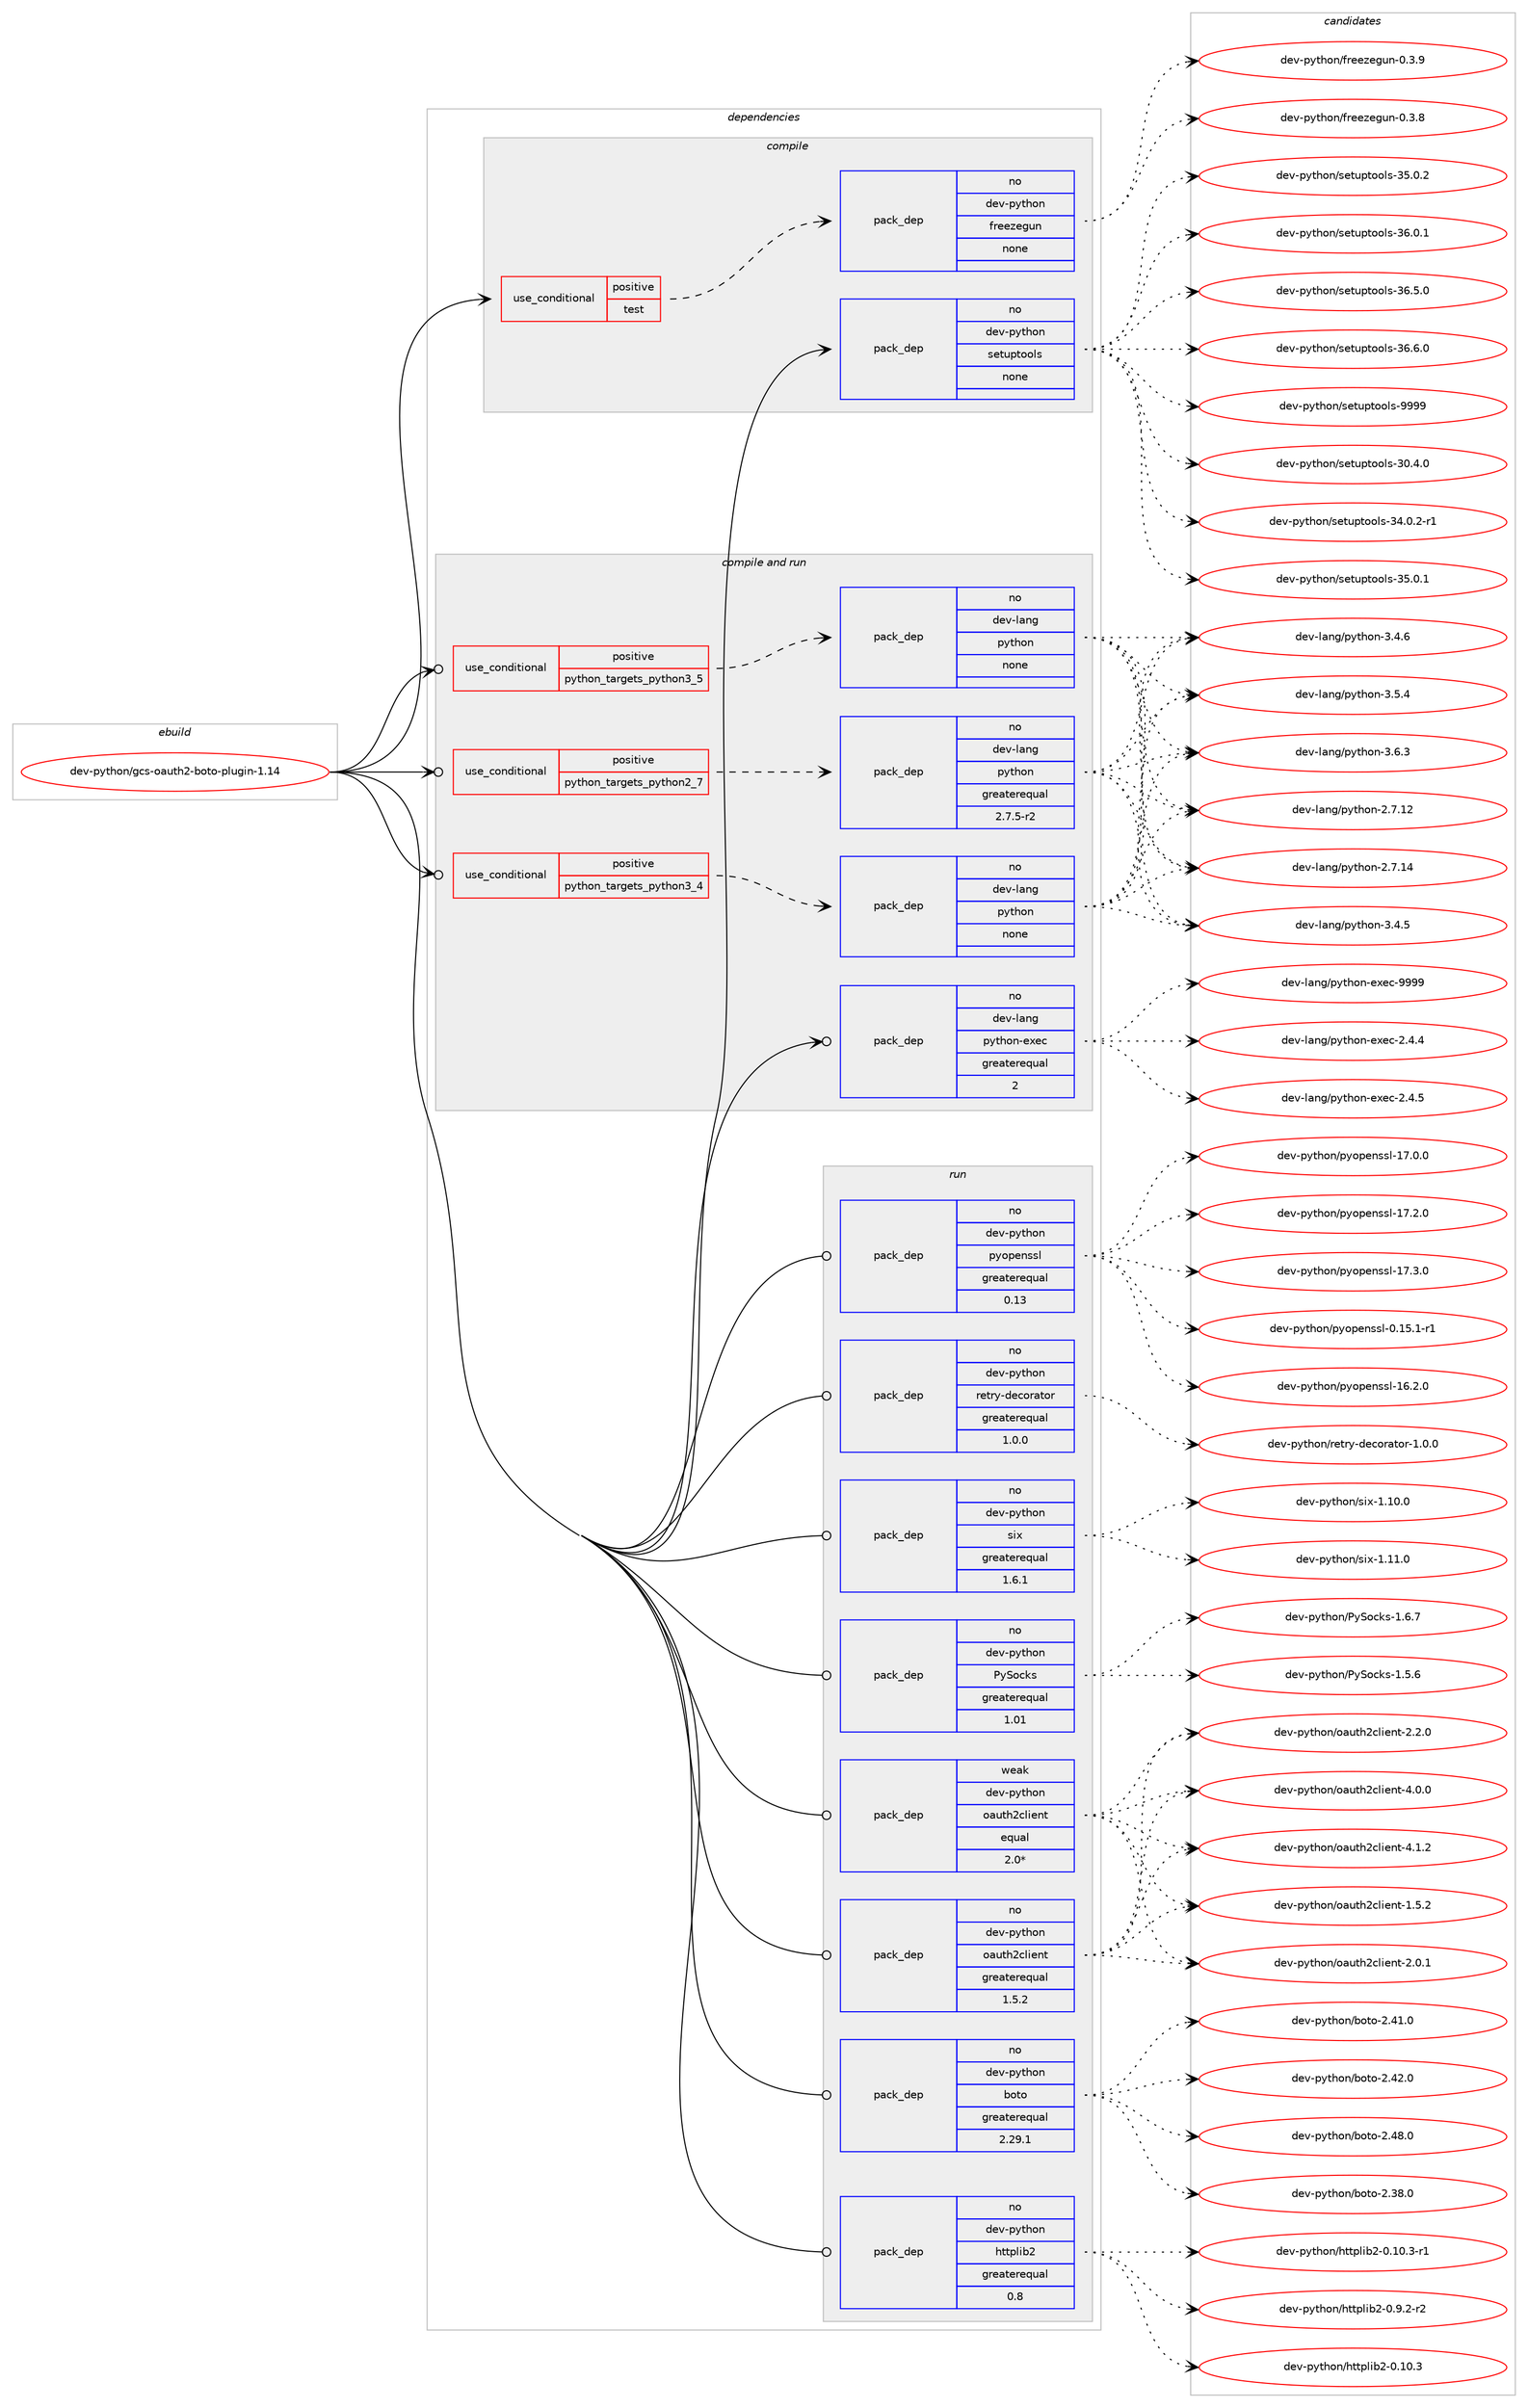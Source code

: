 digraph prolog {

# *************
# Graph options
# *************

newrank=true;
concentrate=true;
compound=true;
graph [rankdir=LR,fontname=Helvetica,fontsize=10,ranksep=1.5];#, ranksep=2.5, nodesep=0.2];
edge  [arrowhead=vee];
node  [fontname=Helvetica,fontsize=10];

# **********
# The ebuild
# **********

subgraph cluster_leftcol {
color=gray;
rank=same;
label=<<i>ebuild</i>>;
id [label="dev-python/gcs-oauth2-boto-plugin-1.14", color=red, width=4, href="../dev-python/gcs-oauth2-boto-plugin-1.14.svg"];
}

# ****************
# The dependencies
# ****************

subgraph cluster_midcol {
color=gray;
label=<<i>dependencies</i>>;
subgraph cluster_compile {
fillcolor="#eeeeee";
style=filled;
label=<<i>compile</i>>;
subgraph cond33172 {
dependency158593 [label=<<TABLE BORDER="0" CELLBORDER="1" CELLSPACING="0" CELLPADDING="4"><TR><TD ROWSPAN="3" CELLPADDING="10">use_conditional</TD></TR><TR><TD>positive</TD></TR><TR><TD>test</TD></TR></TABLE>>, shape=none, color=red];
subgraph pack121583 {
dependency158594 [label=<<TABLE BORDER="0" CELLBORDER="1" CELLSPACING="0" CELLPADDING="4" WIDTH="220"><TR><TD ROWSPAN="6" CELLPADDING="30">pack_dep</TD></TR><TR><TD WIDTH="110">no</TD></TR><TR><TD>dev-python</TD></TR><TR><TD>freezegun</TD></TR><TR><TD>none</TD></TR><TR><TD></TD></TR></TABLE>>, shape=none, color=blue];
}
dependency158593:e -> dependency158594:w [weight=20,style="dashed",arrowhead="vee"];
}
id:e -> dependency158593:w [weight=20,style="solid",arrowhead="vee"];
subgraph pack121584 {
dependency158595 [label=<<TABLE BORDER="0" CELLBORDER="1" CELLSPACING="0" CELLPADDING="4" WIDTH="220"><TR><TD ROWSPAN="6" CELLPADDING="30">pack_dep</TD></TR><TR><TD WIDTH="110">no</TD></TR><TR><TD>dev-python</TD></TR><TR><TD>setuptools</TD></TR><TR><TD>none</TD></TR><TR><TD></TD></TR></TABLE>>, shape=none, color=blue];
}
id:e -> dependency158595:w [weight=20,style="solid",arrowhead="vee"];
}
subgraph cluster_compileandrun {
fillcolor="#eeeeee";
style=filled;
label=<<i>compile and run</i>>;
subgraph cond33173 {
dependency158596 [label=<<TABLE BORDER="0" CELLBORDER="1" CELLSPACING="0" CELLPADDING="4"><TR><TD ROWSPAN="3" CELLPADDING="10">use_conditional</TD></TR><TR><TD>positive</TD></TR><TR><TD>python_targets_python2_7</TD></TR></TABLE>>, shape=none, color=red];
subgraph pack121585 {
dependency158597 [label=<<TABLE BORDER="0" CELLBORDER="1" CELLSPACING="0" CELLPADDING="4" WIDTH="220"><TR><TD ROWSPAN="6" CELLPADDING="30">pack_dep</TD></TR><TR><TD WIDTH="110">no</TD></TR><TR><TD>dev-lang</TD></TR><TR><TD>python</TD></TR><TR><TD>greaterequal</TD></TR><TR><TD>2.7.5-r2</TD></TR></TABLE>>, shape=none, color=blue];
}
dependency158596:e -> dependency158597:w [weight=20,style="dashed",arrowhead="vee"];
}
id:e -> dependency158596:w [weight=20,style="solid",arrowhead="odotvee"];
subgraph cond33174 {
dependency158598 [label=<<TABLE BORDER="0" CELLBORDER="1" CELLSPACING="0" CELLPADDING="4"><TR><TD ROWSPAN="3" CELLPADDING="10">use_conditional</TD></TR><TR><TD>positive</TD></TR><TR><TD>python_targets_python3_4</TD></TR></TABLE>>, shape=none, color=red];
subgraph pack121586 {
dependency158599 [label=<<TABLE BORDER="0" CELLBORDER="1" CELLSPACING="0" CELLPADDING="4" WIDTH="220"><TR><TD ROWSPAN="6" CELLPADDING="30">pack_dep</TD></TR><TR><TD WIDTH="110">no</TD></TR><TR><TD>dev-lang</TD></TR><TR><TD>python</TD></TR><TR><TD>none</TD></TR><TR><TD></TD></TR></TABLE>>, shape=none, color=blue];
}
dependency158598:e -> dependency158599:w [weight=20,style="dashed",arrowhead="vee"];
}
id:e -> dependency158598:w [weight=20,style="solid",arrowhead="odotvee"];
subgraph cond33175 {
dependency158600 [label=<<TABLE BORDER="0" CELLBORDER="1" CELLSPACING="0" CELLPADDING="4"><TR><TD ROWSPAN="3" CELLPADDING="10">use_conditional</TD></TR><TR><TD>positive</TD></TR><TR><TD>python_targets_python3_5</TD></TR></TABLE>>, shape=none, color=red];
subgraph pack121587 {
dependency158601 [label=<<TABLE BORDER="0" CELLBORDER="1" CELLSPACING="0" CELLPADDING="4" WIDTH="220"><TR><TD ROWSPAN="6" CELLPADDING="30">pack_dep</TD></TR><TR><TD WIDTH="110">no</TD></TR><TR><TD>dev-lang</TD></TR><TR><TD>python</TD></TR><TR><TD>none</TD></TR><TR><TD></TD></TR></TABLE>>, shape=none, color=blue];
}
dependency158600:e -> dependency158601:w [weight=20,style="dashed",arrowhead="vee"];
}
id:e -> dependency158600:w [weight=20,style="solid",arrowhead="odotvee"];
subgraph pack121588 {
dependency158602 [label=<<TABLE BORDER="0" CELLBORDER="1" CELLSPACING="0" CELLPADDING="4" WIDTH="220"><TR><TD ROWSPAN="6" CELLPADDING="30">pack_dep</TD></TR><TR><TD WIDTH="110">no</TD></TR><TR><TD>dev-lang</TD></TR><TR><TD>python-exec</TD></TR><TR><TD>greaterequal</TD></TR><TR><TD>2</TD></TR></TABLE>>, shape=none, color=blue];
}
id:e -> dependency158602:w [weight=20,style="solid",arrowhead="odotvee"];
}
subgraph cluster_run {
fillcolor="#eeeeee";
style=filled;
label=<<i>run</i>>;
subgraph pack121589 {
dependency158603 [label=<<TABLE BORDER="0" CELLBORDER="1" CELLSPACING="0" CELLPADDING="4" WIDTH="220"><TR><TD ROWSPAN="6" CELLPADDING="30">pack_dep</TD></TR><TR><TD WIDTH="110">no</TD></TR><TR><TD>dev-python</TD></TR><TR><TD>PySocks</TD></TR><TR><TD>greaterequal</TD></TR><TR><TD>1.01</TD></TR></TABLE>>, shape=none, color=blue];
}
id:e -> dependency158603:w [weight=20,style="solid",arrowhead="odot"];
subgraph pack121590 {
dependency158604 [label=<<TABLE BORDER="0" CELLBORDER="1" CELLSPACING="0" CELLPADDING="4" WIDTH="220"><TR><TD ROWSPAN="6" CELLPADDING="30">pack_dep</TD></TR><TR><TD WIDTH="110">no</TD></TR><TR><TD>dev-python</TD></TR><TR><TD>boto</TD></TR><TR><TD>greaterequal</TD></TR><TR><TD>2.29.1</TD></TR></TABLE>>, shape=none, color=blue];
}
id:e -> dependency158604:w [weight=20,style="solid",arrowhead="odot"];
subgraph pack121591 {
dependency158605 [label=<<TABLE BORDER="0" CELLBORDER="1" CELLSPACING="0" CELLPADDING="4" WIDTH="220"><TR><TD ROWSPAN="6" CELLPADDING="30">pack_dep</TD></TR><TR><TD WIDTH="110">no</TD></TR><TR><TD>dev-python</TD></TR><TR><TD>httplib2</TD></TR><TR><TD>greaterequal</TD></TR><TR><TD>0.8</TD></TR></TABLE>>, shape=none, color=blue];
}
id:e -> dependency158605:w [weight=20,style="solid",arrowhead="odot"];
subgraph pack121592 {
dependency158606 [label=<<TABLE BORDER="0" CELLBORDER="1" CELLSPACING="0" CELLPADDING="4" WIDTH="220"><TR><TD ROWSPAN="6" CELLPADDING="30">pack_dep</TD></TR><TR><TD WIDTH="110">no</TD></TR><TR><TD>dev-python</TD></TR><TR><TD>oauth2client</TD></TR><TR><TD>greaterequal</TD></TR><TR><TD>1.5.2</TD></TR></TABLE>>, shape=none, color=blue];
}
id:e -> dependency158606:w [weight=20,style="solid",arrowhead="odot"];
subgraph pack121593 {
dependency158607 [label=<<TABLE BORDER="0" CELLBORDER="1" CELLSPACING="0" CELLPADDING="4" WIDTH="220"><TR><TD ROWSPAN="6" CELLPADDING="30">pack_dep</TD></TR><TR><TD WIDTH="110">no</TD></TR><TR><TD>dev-python</TD></TR><TR><TD>pyopenssl</TD></TR><TR><TD>greaterequal</TD></TR><TR><TD>0.13</TD></TR></TABLE>>, shape=none, color=blue];
}
id:e -> dependency158607:w [weight=20,style="solid",arrowhead="odot"];
subgraph pack121594 {
dependency158608 [label=<<TABLE BORDER="0" CELLBORDER="1" CELLSPACING="0" CELLPADDING="4" WIDTH="220"><TR><TD ROWSPAN="6" CELLPADDING="30">pack_dep</TD></TR><TR><TD WIDTH="110">no</TD></TR><TR><TD>dev-python</TD></TR><TR><TD>retry-decorator</TD></TR><TR><TD>greaterequal</TD></TR><TR><TD>1.0.0</TD></TR></TABLE>>, shape=none, color=blue];
}
id:e -> dependency158608:w [weight=20,style="solid",arrowhead="odot"];
subgraph pack121595 {
dependency158609 [label=<<TABLE BORDER="0" CELLBORDER="1" CELLSPACING="0" CELLPADDING="4" WIDTH="220"><TR><TD ROWSPAN="6" CELLPADDING="30">pack_dep</TD></TR><TR><TD WIDTH="110">no</TD></TR><TR><TD>dev-python</TD></TR><TR><TD>six</TD></TR><TR><TD>greaterequal</TD></TR><TR><TD>1.6.1</TD></TR></TABLE>>, shape=none, color=blue];
}
id:e -> dependency158609:w [weight=20,style="solid",arrowhead="odot"];
subgraph pack121596 {
dependency158610 [label=<<TABLE BORDER="0" CELLBORDER="1" CELLSPACING="0" CELLPADDING="4" WIDTH="220"><TR><TD ROWSPAN="6" CELLPADDING="30">pack_dep</TD></TR><TR><TD WIDTH="110">weak</TD></TR><TR><TD>dev-python</TD></TR><TR><TD>oauth2client</TD></TR><TR><TD>equal</TD></TR><TR><TD>2.0*</TD></TR></TABLE>>, shape=none, color=blue];
}
id:e -> dependency158610:w [weight=20,style="solid",arrowhead="odot"];
}
}

# **************
# The candidates
# **************

subgraph cluster_choices {
rank=same;
color=gray;
label=<<i>candidates</i>>;

subgraph choice121583 {
color=black;
nodesep=1;
choice1001011184511212111610411111047102114101101122101103117110454846514656 [label="dev-python/freezegun-0.3.8", color=red, width=4,href="../dev-python/freezegun-0.3.8.svg"];
choice1001011184511212111610411111047102114101101122101103117110454846514657 [label="dev-python/freezegun-0.3.9", color=red, width=4,href="../dev-python/freezegun-0.3.9.svg"];
dependency158594:e -> choice1001011184511212111610411111047102114101101122101103117110454846514656:w [style=dotted,weight="100"];
dependency158594:e -> choice1001011184511212111610411111047102114101101122101103117110454846514657:w [style=dotted,weight="100"];
}
subgraph choice121584 {
color=black;
nodesep=1;
choice100101118451121211161041111104711510111611711211611111110811545514846524648 [label="dev-python/setuptools-30.4.0", color=red, width=4,href="../dev-python/setuptools-30.4.0.svg"];
choice1001011184511212111610411111047115101116117112116111111108115455152464846504511449 [label="dev-python/setuptools-34.0.2-r1", color=red, width=4,href="../dev-python/setuptools-34.0.2-r1.svg"];
choice100101118451121211161041111104711510111611711211611111110811545515346484649 [label="dev-python/setuptools-35.0.1", color=red, width=4,href="../dev-python/setuptools-35.0.1.svg"];
choice100101118451121211161041111104711510111611711211611111110811545515346484650 [label="dev-python/setuptools-35.0.2", color=red, width=4,href="../dev-python/setuptools-35.0.2.svg"];
choice100101118451121211161041111104711510111611711211611111110811545515446484649 [label="dev-python/setuptools-36.0.1", color=red, width=4,href="../dev-python/setuptools-36.0.1.svg"];
choice100101118451121211161041111104711510111611711211611111110811545515446534648 [label="dev-python/setuptools-36.5.0", color=red, width=4,href="../dev-python/setuptools-36.5.0.svg"];
choice100101118451121211161041111104711510111611711211611111110811545515446544648 [label="dev-python/setuptools-36.6.0", color=red, width=4,href="../dev-python/setuptools-36.6.0.svg"];
choice10010111845112121116104111110471151011161171121161111111081154557575757 [label="dev-python/setuptools-9999", color=red, width=4,href="../dev-python/setuptools-9999.svg"];
dependency158595:e -> choice100101118451121211161041111104711510111611711211611111110811545514846524648:w [style=dotted,weight="100"];
dependency158595:e -> choice1001011184511212111610411111047115101116117112116111111108115455152464846504511449:w [style=dotted,weight="100"];
dependency158595:e -> choice100101118451121211161041111104711510111611711211611111110811545515346484649:w [style=dotted,weight="100"];
dependency158595:e -> choice100101118451121211161041111104711510111611711211611111110811545515346484650:w [style=dotted,weight="100"];
dependency158595:e -> choice100101118451121211161041111104711510111611711211611111110811545515446484649:w [style=dotted,weight="100"];
dependency158595:e -> choice100101118451121211161041111104711510111611711211611111110811545515446534648:w [style=dotted,weight="100"];
dependency158595:e -> choice100101118451121211161041111104711510111611711211611111110811545515446544648:w [style=dotted,weight="100"];
dependency158595:e -> choice10010111845112121116104111110471151011161171121161111111081154557575757:w [style=dotted,weight="100"];
}
subgraph choice121585 {
color=black;
nodesep=1;
choice10010111845108971101034711212111610411111045504655464950 [label="dev-lang/python-2.7.12", color=red, width=4,href="../dev-lang/python-2.7.12.svg"];
choice10010111845108971101034711212111610411111045504655464952 [label="dev-lang/python-2.7.14", color=red, width=4,href="../dev-lang/python-2.7.14.svg"];
choice100101118451089711010347112121116104111110455146524653 [label="dev-lang/python-3.4.5", color=red, width=4,href="../dev-lang/python-3.4.5.svg"];
choice100101118451089711010347112121116104111110455146524654 [label="dev-lang/python-3.4.6", color=red, width=4,href="../dev-lang/python-3.4.6.svg"];
choice100101118451089711010347112121116104111110455146534652 [label="dev-lang/python-3.5.4", color=red, width=4,href="../dev-lang/python-3.5.4.svg"];
choice100101118451089711010347112121116104111110455146544651 [label="dev-lang/python-3.6.3", color=red, width=4,href="../dev-lang/python-3.6.3.svg"];
dependency158597:e -> choice10010111845108971101034711212111610411111045504655464950:w [style=dotted,weight="100"];
dependency158597:e -> choice10010111845108971101034711212111610411111045504655464952:w [style=dotted,weight="100"];
dependency158597:e -> choice100101118451089711010347112121116104111110455146524653:w [style=dotted,weight="100"];
dependency158597:e -> choice100101118451089711010347112121116104111110455146524654:w [style=dotted,weight="100"];
dependency158597:e -> choice100101118451089711010347112121116104111110455146534652:w [style=dotted,weight="100"];
dependency158597:e -> choice100101118451089711010347112121116104111110455146544651:w [style=dotted,weight="100"];
}
subgraph choice121586 {
color=black;
nodesep=1;
choice10010111845108971101034711212111610411111045504655464950 [label="dev-lang/python-2.7.12", color=red, width=4,href="../dev-lang/python-2.7.12.svg"];
choice10010111845108971101034711212111610411111045504655464952 [label="dev-lang/python-2.7.14", color=red, width=4,href="../dev-lang/python-2.7.14.svg"];
choice100101118451089711010347112121116104111110455146524653 [label="dev-lang/python-3.4.5", color=red, width=4,href="../dev-lang/python-3.4.5.svg"];
choice100101118451089711010347112121116104111110455146524654 [label="dev-lang/python-3.4.6", color=red, width=4,href="../dev-lang/python-3.4.6.svg"];
choice100101118451089711010347112121116104111110455146534652 [label="dev-lang/python-3.5.4", color=red, width=4,href="../dev-lang/python-3.5.4.svg"];
choice100101118451089711010347112121116104111110455146544651 [label="dev-lang/python-3.6.3", color=red, width=4,href="../dev-lang/python-3.6.3.svg"];
dependency158599:e -> choice10010111845108971101034711212111610411111045504655464950:w [style=dotted,weight="100"];
dependency158599:e -> choice10010111845108971101034711212111610411111045504655464952:w [style=dotted,weight="100"];
dependency158599:e -> choice100101118451089711010347112121116104111110455146524653:w [style=dotted,weight="100"];
dependency158599:e -> choice100101118451089711010347112121116104111110455146524654:w [style=dotted,weight="100"];
dependency158599:e -> choice100101118451089711010347112121116104111110455146534652:w [style=dotted,weight="100"];
dependency158599:e -> choice100101118451089711010347112121116104111110455146544651:w [style=dotted,weight="100"];
}
subgraph choice121587 {
color=black;
nodesep=1;
choice10010111845108971101034711212111610411111045504655464950 [label="dev-lang/python-2.7.12", color=red, width=4,href="../dev-lang/python-2.7.12.svg"];
choice10010111845108971101034711212111610411111045504655464952 [label="dev-lang/python-2.7.14", color=red, width=4,href="../dev-lang/python-2.7.14.svg"];
choice100101118451089711010347112121116104111110455146524653 [label="dev-lang/python-3.4.5", color=red, width=4,href="../dev-lang/python-3.4.5.svg"];
choice100101118451089711010347112121116104111110455146524654 [label="dev-lang/python-3.4.6", color=red, width=4,href="../dev-lang/python-3.4.6.svg"];
choice100101118451089711010347112121116104111110455146534652 [label="dev-lang/python-3.5.4", color=red, width=4,href="../dev-lang/python-3.5.4.svg"];
choice100101118451089711010347112121116104111110455146544651 [label="dev-lang/python-3.6.3", color=red, width=4,href="../dev-lang/python-3.6.3.svg"];
dependency158601:e -> choice10010111845108971101034711212111610411111045504655464950:w [style=dotted,weight="100"];
dependency158601:e -> choice10010111845108971101034711212111610411111045504655464952:w [style=dotted,weight="100"];
dependency158601:e -> choice100101118451089711010347112121116104111110455146524653:w [style=dotted,weight="100"];
dependency158601:e -> choice100101118451089711010347112121116104111110455146524654:w [style=dotted,weight="100"];
dependency158601:e -> choice100101118451089711010347112121116104111110455146534652:w [style=dotted,weight="100"];
dependency158601:e -> choice100101118451089711010347112121116104111110455146544651:w [style=dotted,weight="100"];
}
subgraph choice121588 {
color=black;
nodesep=1;
choice1001011184510897110103471121211161041111104510112010199455046524652 [label="dev-lang/python-exec-2.4.4", color=red, width=4,href="../dev-lang/python-exec-2.4.4.svg"];
choice1001011184510897110103471121211161041111104510112010199455046524653 [label="dev-lang/python-exec-2.4.5", color=red, width=4,href="../dev-lang/python-exec-2.4.5.svg"];
choice10010111845108971101034711212111610411111045101120101994557575757 [label="dev-lang/python-exec-9999", color=red, width=4,href="../dev-lang/python-exec-9999.svg"];
dependency158602:e -> choice1001011184510897110103471121211161041111104510112010199455046524652:w [style=dotted,weight="100"];
dependency158602:e -> choice1001011184510897110103471121211161041111104510112010199455046524653:w [style=dotted,weight="100"];
dependency158602:e -> choice10010111845108971101034711212111610411111045101120101994557575757:w [style=dotted,weight="100"];
}
subgraph choice121589 {
color=black;
nodesep=1;
choice1001011184511212111610411111047801218311199107115454946534654 [label="dev-python/PySocks-1.5.6", color=red, width=4,href="../dev-python/PySocks-1.5.6.svg"];
choice1001011184511212111610411111047801218311199107115454946544655 [label="dev-python/PySocks-1.6.7", color=red, width=4,href="../dev-python/PySocks-1.6.7.svg"];
dependency158603:e -> choice1001011184511212111610411111047801218311199107115454946534654:w [style=dotted,weight="100"];
dependency158603:e -> choice1001011184511212111610411111047801218311199107115454946544655:w [style=dotted,weight="100"];
}
subgraph choice121590 {
color=black;
nodesep=1;
choice10010111845112121116104111110479811111611145504651564648 [label="dev-python/boto-2.38.0", color=red, width=4,href="../dev-python/boto-2.38.0.svg"];
choice10010111845112121116104111110479811111611145504652494648 [label="dev-python/boto-2.41.0", color=red, width=4,href="../dev-python/boto-2.41.0.svg"];
choice10010111845112121116104111110479811111611145504652504648 [label="dev-python/boto-2.42.0", color=red, width=4,href="../dev-python/boto-2.42.0.svg"];
choice10010111845112121116104111110479811111611145504652564648 [label="dev-python/boto-2.48.0", color=red, width=4,href="../dev-python/boto-2.48.0.svg"];
dependency158604:e -> choice10010111845112121116104111110479811111611145504651564648:w [style=dotted,weight="100"];
dependency158604:e -> choice10010111845112121116104111110479811111611145504652494648:w [style=dotted,weight="100"];
dependency158604:e -> choice10010111845112121116104111110479811111611145504652504648:w [style=dotted,weight="100"];
dependency158604:e -> choice10010111845112121116104111110479811111611145504652564648:w [style=dotted,weight="100"];
}
subgraph choice121591 {
color=black;
nodesep=1;
choice1001011184511212111610411111047104116116112108105985045484649484651 [label="dev-python/httplib2-0.10.3", color=red, width=4,href="../dev-python/httplib2-0.10.3.svg"];
choice10010111845112121116104111110471041161161121081059850454846494846514511449 [label="dev-python/httplib2-0.10.3-r1", color=red, width=4,href="../dev-python/httplib2-0.10.3-r1.svg"];
choice100101118451121211161041111104710411611611210810598504548465746504511450 [label="dev-python/httplib2-0.9.2-r2", color=red, width=4,href="../dev-python/httplib2-0.9.2-r2.svg"];
dependency158605:e -> choice1001011184511212111610411111047104116116112108105985045484649484651:w [style=dotted,weight="100"];
dependency158605:e -> choice10010111845112121116104111110471041161161121081059850454846494846514511449:w [style=dotted,weight="100"];
dependency158605:e -> choice100101118451121211161041111104710411611611210810598504548465746504511450:w [style=dotted,weight="100"];
}
subgraph choice121592 {
color=black;
nodesep=1;
choice1001011184511212111610411111047111971171161045099108105101110116454946534650 [label="dev-python/oauth2client-1.5.2", color=red, width=4,href="../dev-python/oauth2client-1.5.2.svg"];
choice1001011184511212111610411111047111971171161045099108105101110116455046484649 [label="dev-python/oauth2client-2.0.1", color=red, width=4,href="../dev-python/oauth2client-2.0.1.svg"];
choice1001011184511212111610411111047111971171161045099108105101110116455046504648 [label="dev-python/oauth2client-2.2.0", color=red, width=4,href="../dev-python/oauth2client-2.2.0.svg"];
choice1001011184511212111610411111047111971171161045099108105101110116455246484648 [label="dev-python/oauth2client-4.0.0", color=red, width=4,href="../dev-python/oauth2client-4.0.0.svg"];
choice1001011184511212111610411111047111971171161045099108105101110116455246494650 [label="dev-python/oauth2client-4.1.2", color=red, width=4,href="../dev-python/oauth2client-4.1.2.svg"];
dependency158606:e -> choice1001011184511212111610411111047111971171161045099108105101110116454946534650:w [style=dotted,weight="100"];
dependency158606:e -> choice1001011184511212111610411111047111971171161045099108105101110116455046484649:w [style=dotted,weight="100"];
dependency158606:e -> choice1001011184511212111610411111047111971171161045099108105101110116455046504648:w [style=dotted,weight="100"];
dependency158606:e -> choice1001011184511212111610411111047111971171161045099108105101110116455246484648:w [style=dotted,weight="100"];
dependency158606:e -> choice1001011184511212111610411111047111971171161045099108105101110116455246494650:w [style=dotted,weight="100"];
}
subgraph choice121593 {
color=black;
nodesep=1;
choice1001011184511212111610411111047112121111112101110115115108454846495346494511449 [label="dev-python/pyopenssl-0.15.1-r1", color=red, width=4,href="../dev-python/pyopenssl-0.15.1-r1.svg"];
choice100101118451121211161041111104711212111111210111011511510845495446504648 [label="dev-python/pyopenssl-16.2.0", color=red, width=4,href="../dev-python/pyopenssl-16.2.0.svg"];
choice100101118451121211161041111104711212111111210111011511510845495546484648 [label="dev-python/pyopenssl-17.0.0", color=red, width=4,href="../dev-python/pyopenssl-17.0.0.svg"];
choice100101118451121211161041111104711212111111210111011511510845495546504648 [label="dev-python/pyopenssl-17.2.0", color=red, width=4,href="../dev-python/pyopenssl-17.2.0.svg"];
choice100101118451121211161041111104711212111111210111011511510845495546514648 [label="dev-python/pyopenssl-17.3.0", color=red, width=4,href="../dev-python/pyopenssl-17.3.0.svg"];
dependency158607:e -> choice1001011184511212111610411111047112121111112101110115115108454846495346494511449:w [style=dotted,weight="100"];
dependency158607:e -> choice100101118451121211161041111104711212111111210111011511510845495446504648:w [style=dotted,weight="100"];
dependency158607:e -> choice100101118451121211161041111104711212111111210111011511510845495546484648:w [style=dotted,weight="100"];
dependency158607:e -> choice100101118451121211161041111104711212111111210111011511510845495546504648:w [style=dotted,weight="100"];
dependency158607:e -> choice100101118451121211161041111104711212111111210111011511510845495546514648:w [style=dotted,weight="100"];
}
subgraph choice121594 {
color=black;
nodesep=1;
choice1001011184511212111610411111047114101116114121451001019911111497116111114454946484648 [label="dev-python/retry-decorator-1.0.0", color=red, width=4,href="../dev-python/retry-decorator-1.0.0.svg"];
dependency158608:e -> choice1001011184511212111610411111047114101116114121451001019911111497116111114454946484648:w [style=dotted,weight="100"];
}
subgraph choice121595 {
color=black;
nodesep=1;
choice100101118451121211161041111104711510512045494649484648 [label="dev-python/six-1.10.0", color=red, width=4,href="../dev-python/six-1.10.0.svg"];
choice100101118451121211161041111104711510512045494649494648 [label="dev-python/six-1.11.0", color=red, width=4,href="../dev-python/six-1.11.0.svg"];
dependency158609:e -> choice100101118451121211161041111104711510512045494649484648:w [style=dotted,weight="100"];
dependency158609:e -> choice100101118451121211161041111104711510512045494649494648:w [style=dotted,weight="100"];
}
subgraph choice121596 {
color=black;
nodesep=1;
choice1001011184511212111610411111047111971171161045099108105101110116454946534650 [label="dev-python/oauth2client-1.5.2", color=red, width=4,href="../dev-python/oauth2client-1.5.2.svg"];
choice1001011184511212111610411111047111971171161045099108105101110116455046484649 [label="dev-python/oauth2client-2.0.1", color=red, width=4,href="../dev-python/oauth2client-2.0.1.svg"];
choice1001011184511212111610411111047111971171161045099108105101110116455046504648 [label="dev-python/oauth2client-2.2.0", color=red, width=4,href="../dev-python/oauth2client-2.2.0.svg"];
choice1001011184511212111610411111047111971171161045099108105101110116455246484648 [label="dev-python/oauth2client-4.0.0", color=red, width=4,href="../dev-python/oauth2client-4.0.0.svg"];
choice1001011184511212111610411111047111971171161045099108105101110116455246494650 [label="dev-python/oauth2client-4.1.2", color=red, width=4,href="../dev-python/oauth2client-4.1.2.svg"];
dependency158610:e -> choice1001011184511212111610411111047111971171161045099108105101110116454946534650:w [style=dotted,weight="100"];
dependency158610:e -> choice1001011184511212111610411111047111971171161045099108105101110116455046484649:w [style=dotted,weight="100"];
dependency158610:e -> choice1001011184511212111610411111047111971171161045099108105101110116455046504648:w [style=dotted,weight="100"];
dependency158610:e -> choice1001011184511212111610411111047111971171161045099108105101110116455246484648:w [style=dotted,weight="100"];
dependency158610:e -> choice1001011184511212111610411111047111971171161045099108105101110116455246494650:w [style=dotted,weight="100"];
}
}

}
